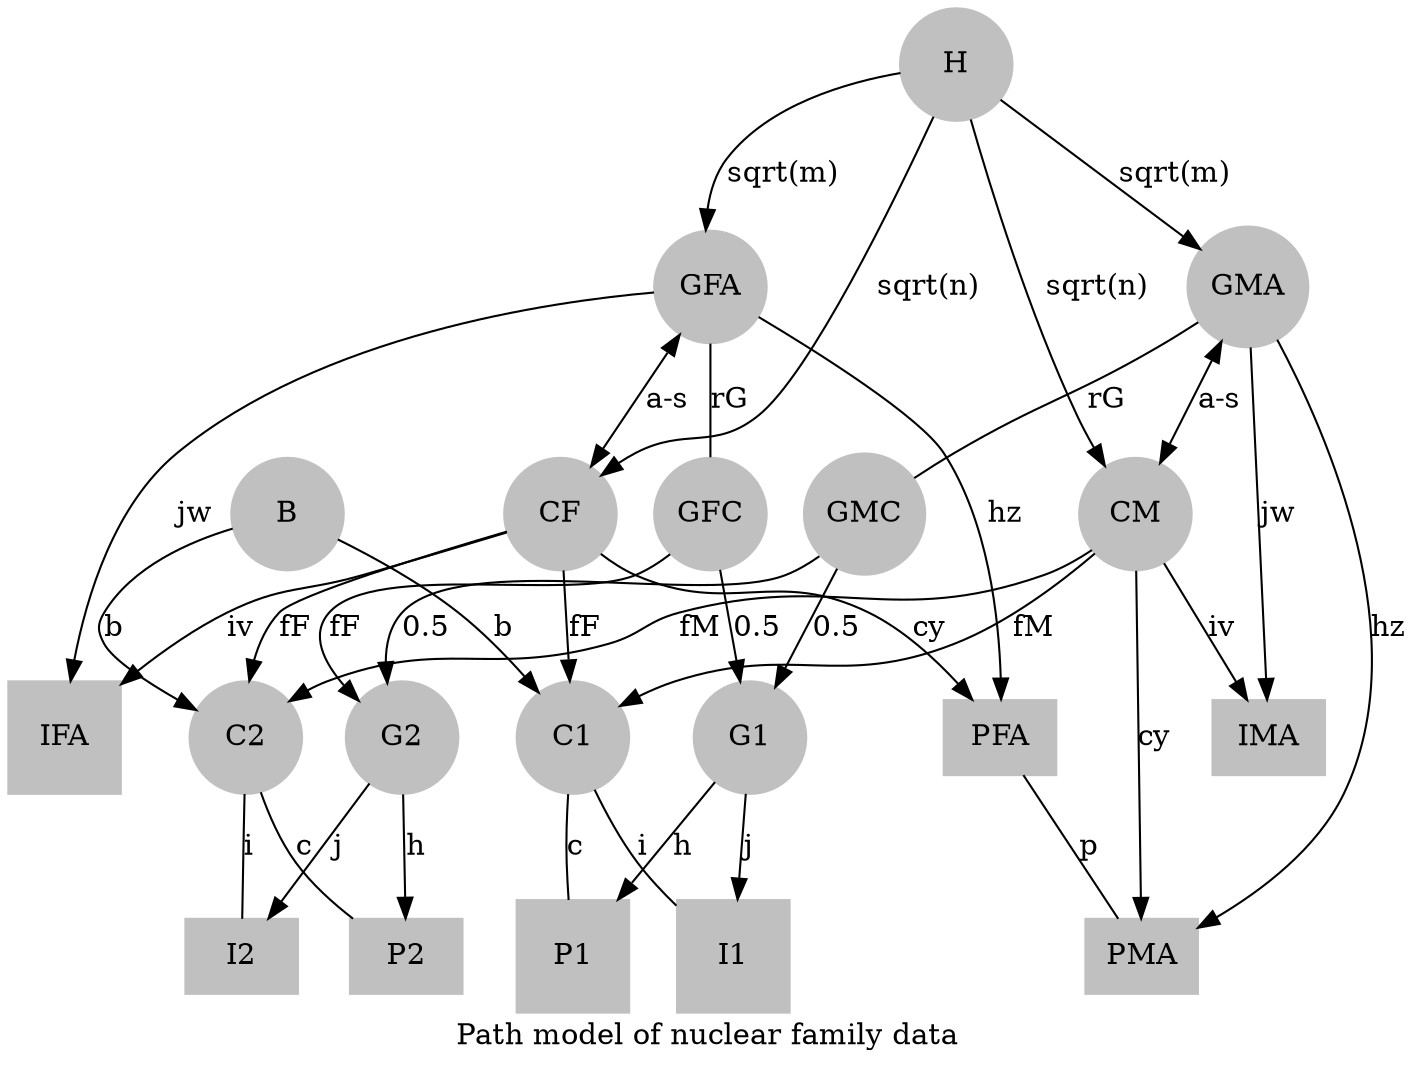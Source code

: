digraph pathmod {
label="Path model of nuclear family data" ;
 "IFA" [shape= box,regular=1 ,height= 0.5 ,width= 0.75 ,style=filled,color= grey ] ;
 "GFA" [shape= circle ,height= 0.5 ,width= 0.75 ,style=filled,color= grey ] ;
 "GFC" [shape= circle,regular=1 ,height= 0.5 ,width= 0.75 ,style=filled,color= grey ] ;
  "G1" [shape= circle ,height= 0.5 ,width= 0.75 ,style=filled,color= grey ] ;
  "P1" [shape= box,regular=1 ,height= 0.5 ,width= 0.75 ,style=filled,color= grey ] ;
 "PFA" [shape= box ,height= 0.5 ,width= 0.75 ,style=filled,color= grey ] ;
  "CF" [shape= circle,regular=1 ,height= 0.5 ,width= 0.75 ,style=filled,color= grey ] ;
  "C1" [shape= circle ,height= 0.5 ,width= 0.75 ,style=filled,color= grey ] ;
  "I1" [shape= box,regular=1 ,height= 0.5 ,width= 0.75 ,style=filled,color= grey ] ;
   "H" [shape= circle,regular=1 ,height= 0.5 ,width= 0.75 ,style=filled,color= grey ] ;
   "B" [shape= circle,regular=1 ,height= 0.5 ,width= 0.75 ,style=filled,color= grey ] ;
 "PMA" [shape= box ,height= 0.5 ,width= 0.75 ,style=filled,color= grey ] ;
  "CM" [shape= circle ,height= 0.5 ,width= 0.75 ,style=filled,color= grey ] ;
  "C2" [shape= circle ,height= 0.5 ,width= 0.75 ,style=filled,color= grey ] ;
  "I2" [shape= box ,height= 0.5 ,width= 0.75 ,style=filled,color= grey ] ;
 "IMA" [shape= box ,height= 0.5 ,width= 0.75 ,style=filled,color= grey ] ;
 "GMA" [shape= circle ,height= 0.5 ,width= 0.75 ,style=filled,color= grey ] ;
 "GMC" [shape= circle ,height= 0.5 ,width= 0.75 ,style=filled,color= grey ] ;
  "G2" [shape= circle ,height= 0.5 ,width= 0.75 ,style=filled,color= grey ] ;
  "P2" [shape= box ,height= 0.5 ,width= 0.75 ,style=filled,color= grey ] ;
"GFA"  ->  "IFA"  [dir=forward, weight=1, label="jw"] ;
"GFA"  ->  "PFA"  [dir=forward, weight=1, label="hz"] ;
"CF"   ->  "IFA"  [dir=forward, weight=1, label="iv"] ;
"CF"   ->  "PFA"  [dir=forward, weight=1, label="cy"] ;
"GFA"  ->  "GFC"  [dir=none, weight=1, label="rG"] ;
"GFC"  ->   "G1"  [dir=forward, weight=1, label="0.5"] ;
 "G1"  ->   "P1"  [dir=forward, weight=1, label="h"] ;
 "G1"  ->   "I1"  [dir=forward, weight=1, label="j"] ;
 "CF"  ->   "C1"  [dir=forward, weight=1, label="fF"] ;
 "C1"  ->   "P1"  [dir=none, weight=1, label="c"] ;
 "C1"  ->   "I1"  [dir=none, weight=1, label="i"] ;
 
"GMA"  ->  "IMA"  [dir=forward, weight=1, label="jw"] ;
"GMA"  ->  "PMA"  [dir=forward, weight=1, label="hz"] ;
 "CM"  ->  "IMA"  [dir=forward, weight=1, label="iv"] ;
 "CM"  ->  "PMA"  [dir=forward, weight=1, label="cy"] ;
"GMA"  ->  "GMC"  [dir=none, weight=1, label="rG"] ;
"GMC"  ->   "G2"  [dir=forward, weight=1, label="0.5"] ;
 "G2"  ->   "P2"  [dir=forward, weight=1, label="h"] ;
 "G2"  ->   "I2"  [dir=forward, weight=1, label="j"] ;
 "CM"  ->   "C2"  [dir=forward, weight=1, label="fM"] ;
 "C2"  ->   "P2"  [dir=none, weight=1, label="c"] ;
 "C2"  ->   "I2"  [dir=none, weight=1, label="i"] ;

  "H"  ->  "GFA"  [dir=forward, weight=1, label="sqrt(m)"] ;
  "H"  ->   "CF"  [dir=forward, weight=1, label="sqrt(n)"] ;
  "H"  ->   "CM"  [dir=forward, weight=1, label="sqrt(n)"] ;
  "H"  ->  "GMA"  [dir=forward, weight=1, label="sqrt(m)"] ;
  "B"  ->   "C1"  [dir=forward, weight=1, label="b"] ;
  "B"  ->   "C2"  [dir=forward, weight=1, label="b"] ;

 "CF"  ->   "C2"  [dir=forward, weight=1, label="fF"] ;
 "CM"  ->   "C1"  [dir=forward, weight=1, label="fM"] ;
"GFC"  ->   "G2"  [dir=forward, weight=1, label="fF"] ;
"GMC"  ->   "G1"  [dir=forward, weight=1, label="0.5"] ;

"GFA"  ->   "CF"  [dir=both, weight=1, label="a-s"] ;
"GMA"  ->   "CM"  [dir=both, weight=1, label="a-s"] ;
"PFA"  ->  "PMA"  [dir=none, weight=1, label="p"] ;
}
